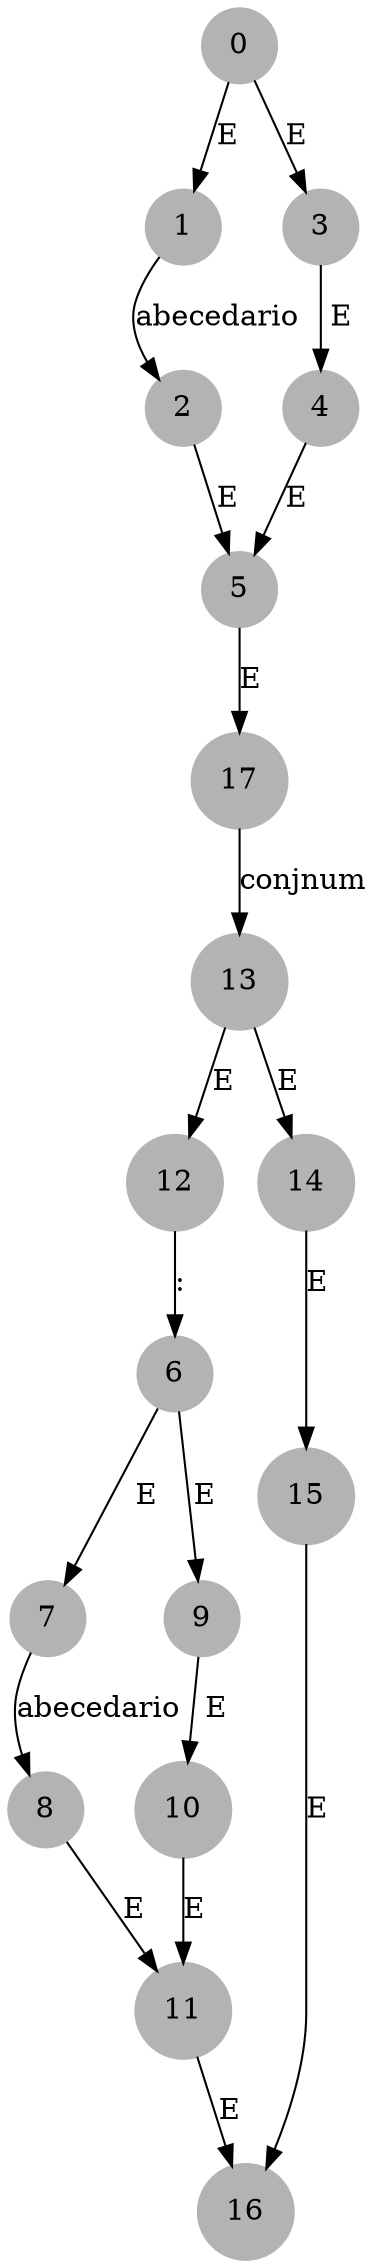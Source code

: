 digraph G{
node[shape=circle, style=filled, color= Gray70];
edge[color=black]
0->{1}[label="E"]
1->{2}[label=abecedario]
0->{3}[label="E"]
3->{4}[label=" E"]
2->{5}[label="E"]
4->{5}[label="E"]
6->{7}[label="E"]
7->{8}[label=abecedario]
6->{9}[label="E"]
9->{10}[label=" E"]
8->{11}[label="E"]
10->{11}[label="E"]
12->{6}[label=":"]
13->{12}[label="E"]
13->{14}[label="E"]
14->{15}[label="E"]
15->{16}[label="E"]
11->{16}[label="E"]
17->{13}[label=conjnum]
5->{17}[label="E"]
}
